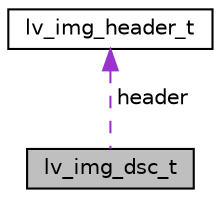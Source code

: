 digraph "lv_img_dsc_t"
{
 // LATEX_PDF_SIZE
  edge [fontname="Helvetica",fontsize="10",labelfontname="Helvetica",labelfontsize="10"];
  node [fontname="Helvetica",fontsize="10",shape=record];
  Node1 [label="lv_img_dsc_t",height=0.2,width=0.4,color="black", fillcolor="grey75", style="filled", fontcolor="black",tooltip=" "];
  Node2 -> Node1 [dir="back",color="darkorchid3",fontsize="10",style="dashed",label=" header" ];
  Node2 [label="lv_img_header_t",height=0.2,width=0.4,color="black", fillcolor="white", style="filled",URL="$structlv__img__header__t.html",tooltip=" "];
}
